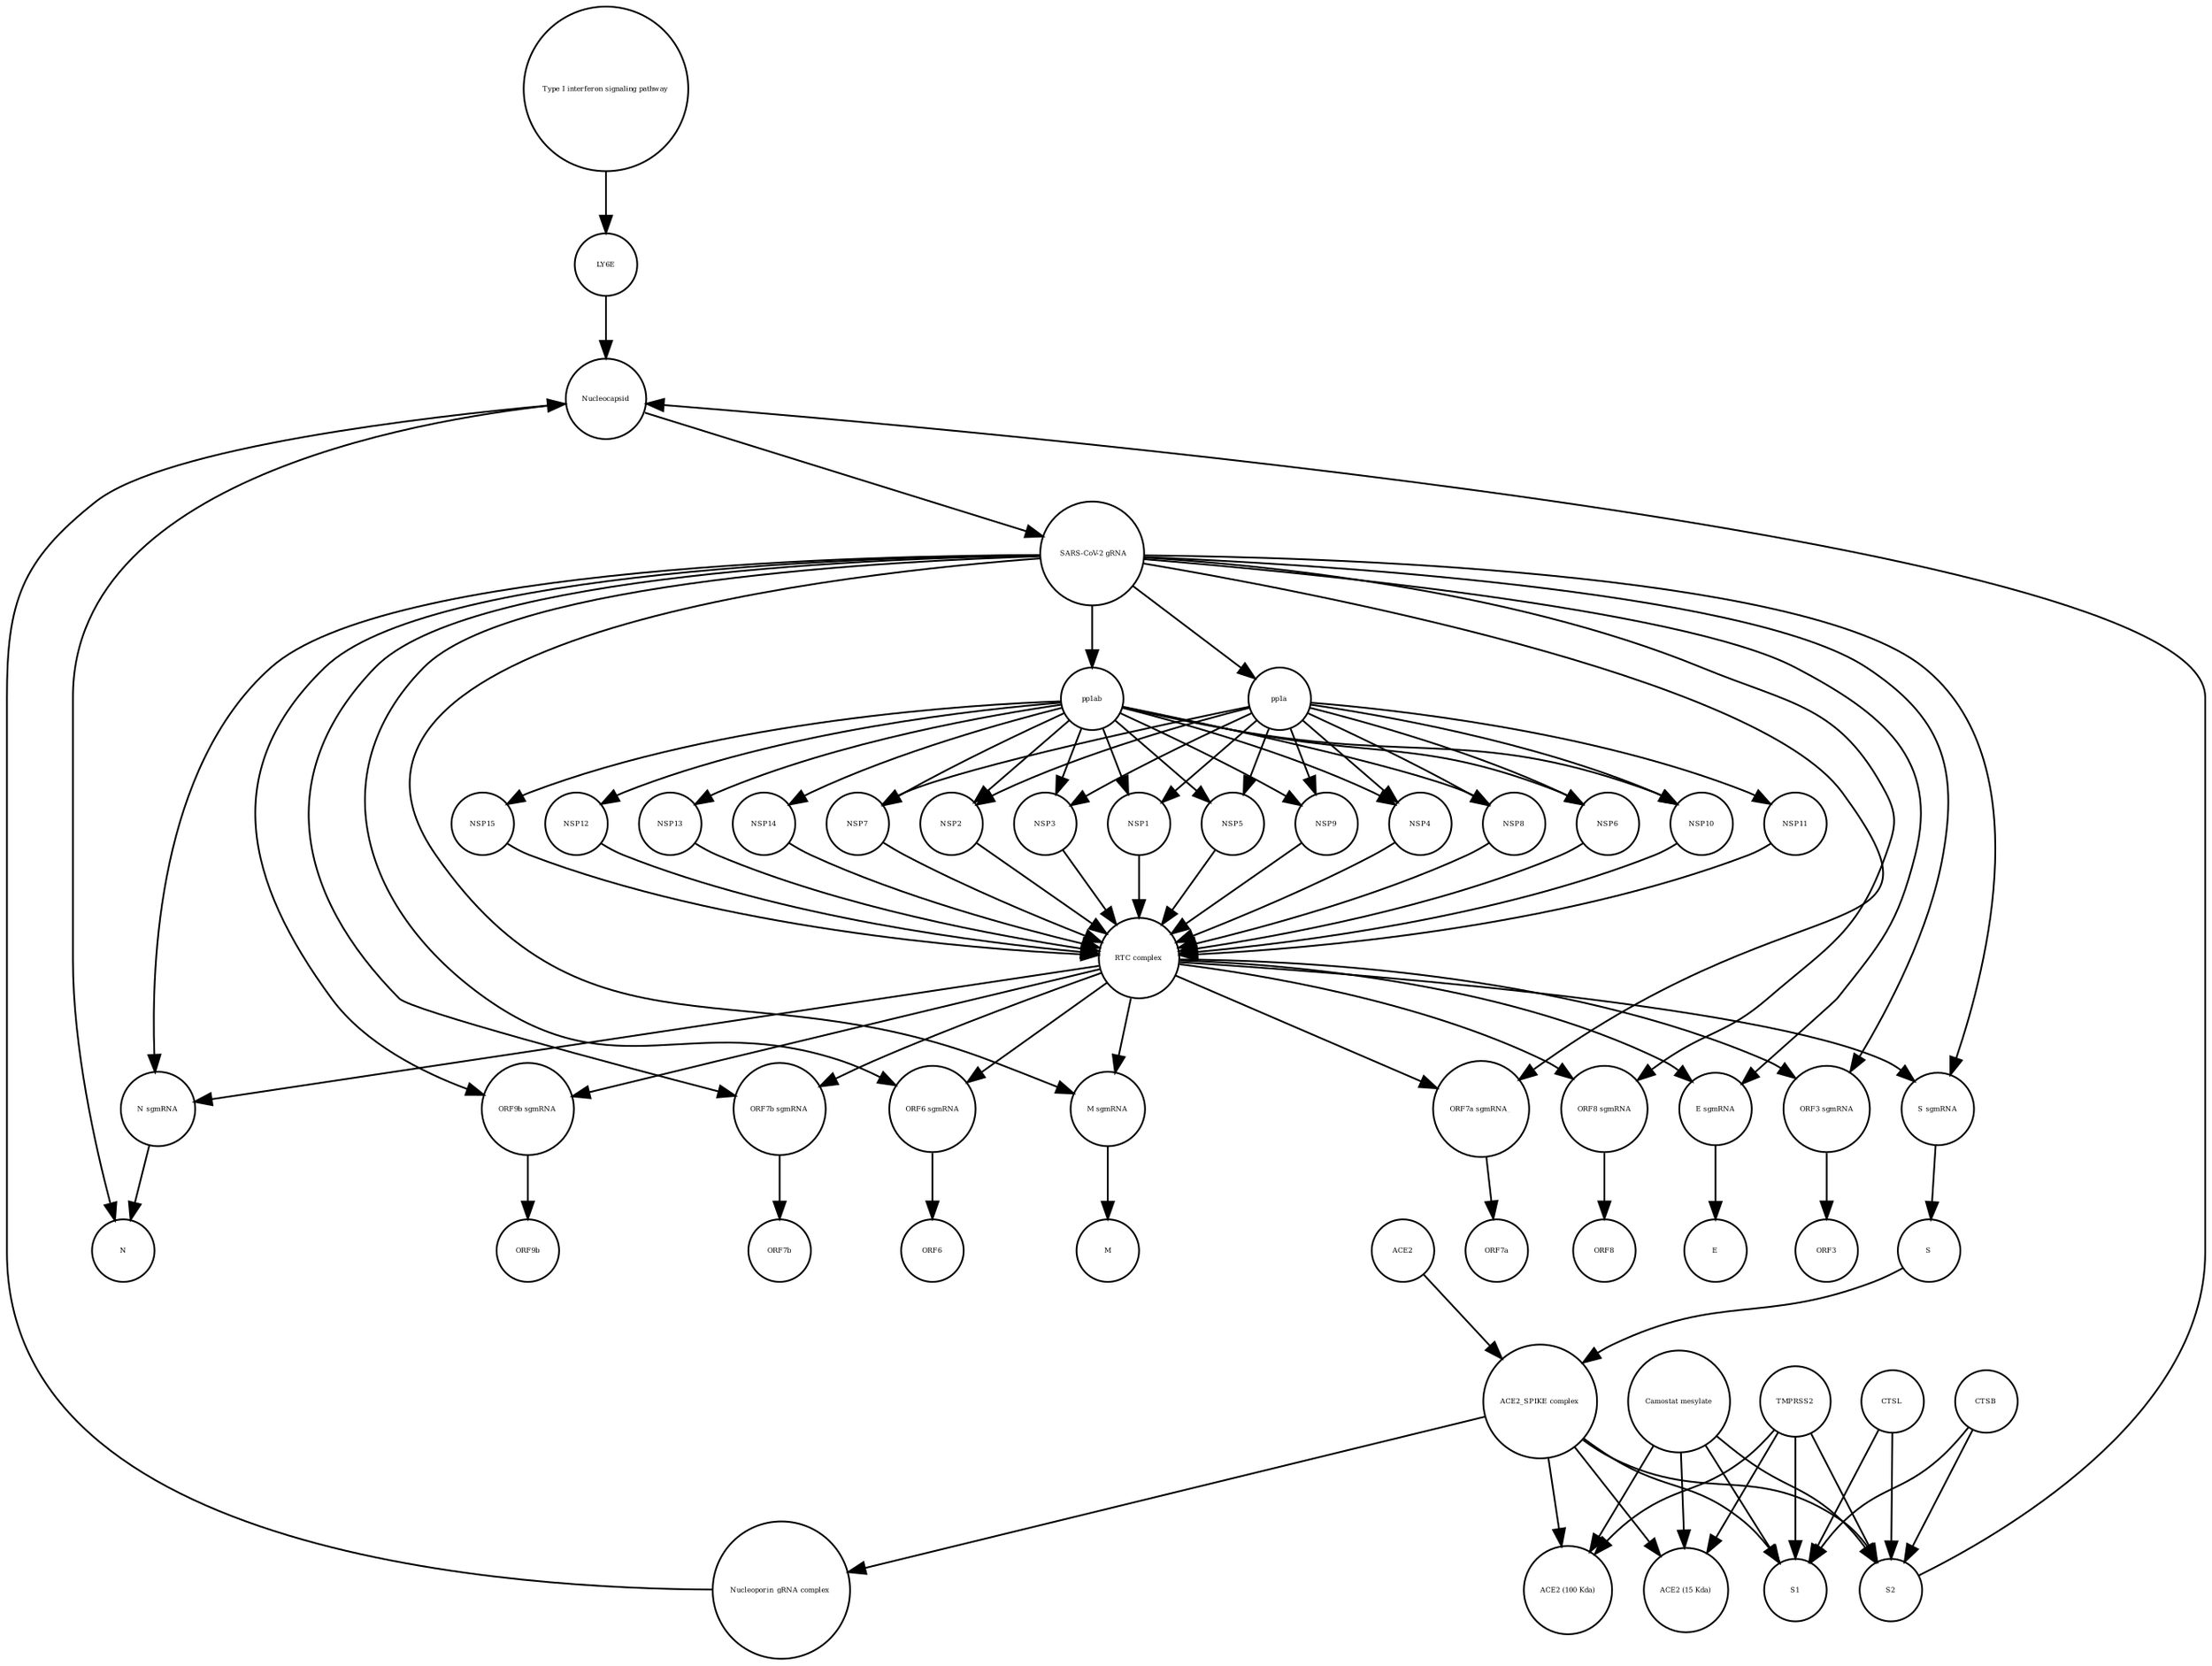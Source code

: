 strict digraph  {
"Type I interferon signaling pathway" [annotation="", bipartite=0, cls=phenotype, fontsize=4, label="Type I interferon signaling pathway", shape=circle];
LY6E [annotation="", bipartite=0, cls=macromolecule, fontsize=4, label=LY6E, shape=circle];
M [annotation="", bipartite=0, cls=macromolecule, fontsize=4, label=M, shape=circle];
S [annotation="", bipartite=0, cls=macromolecule, fontsize=4, label=S, shape=circle];
"Nucleoporin_gRNA complex " [annotation="", bipartite=0, cls=complex, fontsize=4, label="Nucleoporin_gRNA complex ", shape=circle];
NSP5 [annotation="", bipartite=0, cls=macromolecule, fontsize=4, label=NSP5, shape=circle];
NSP9 [annotation="", bipartite=0, cls=macromolecule, fontsize=4, label=NSP9, shape=circle];
"ORF8 sgmRNA" [annotation="", bipartite=0, cls="nucleic acid feature", fontsize=4, label="ORF8 sgmRNA", shape=circle];
"ACE2_SPIKE complex" [annotation="", bipartite=0, cls=complex, fontsize=4, label="ACE2_SPIKE complex", shape=circle];
"E sgmRNA" [annotation="", bipartite=0, cls="nucleic acid feature", fontsize=4, label="E sgmRNA", shape=circle];
TMPRSS2 [annotation="", bipartite=0, cls=macromolecule, fontsize=4, label=TMPRSS2, shape=circle];
"ORF3 sgmRNA" [annotation="", bipartite=0, cls="nucleic acid feature", fontsize=4, label="ORF3 sgmRNA", shape=circle];
"ORF9b sgmRNA" [annotation="", bipartite=0, cls="nucleic acid feature", fontsize=4, label="ORF9b sgmRNA", shape=circle];
NSP14 [annotation="", bipartite=0, cls=macromolecule, fontsize=4, label=NSP14, shape=circle];
S1 [annotation="", bipartite=0, cls=macromolecule, fontsize=4, label=S1, shape=circle];
"ORF7b sgmRNA" [annotation="", bipartite=0, cls="nucleic acid feature", fontsize=4, label="ORF7b sgmRNA", shape=circle];
"RTC complex" [annotation="", bipartite=0, cls=complex, fontsize=4, label="RTC complex", shape=circle];
ORF3 [annotation="", bipartite=0, cls=macromolecule, fontsize=4, label=ORF3, shape=circle];
"ORF6 sgmRNA" [annotation="", bipartite=0, cls="nucleic acid feature", fontsize=4, label="ORF6 sgmRNA", shape=circle];
ORF9b [annotation="", bipartite=0, cls=macromolecule, fontsize=4, label=ORF9b, shape=circle];
ORF6 [annotation="", bipartite=0, cls=macromolecule, fontsize=4, label=ORF6, shape=circle];
NSP4 [annotation="", bipartite=0, cls=macromolecule, fontsize=4, label=NSP4, shape=circle];
NSP8 [annotation="", bipartite=0, cls=macromolecule, fontsize=4, label=NSP8, shape=circle];
ACE2 [annotation="", bipartite=0, cls=macromolecule, fontsize=4, label=ACE2, shape=circle];
N [annotation="", bipartite=0, cls=macromolecule, fontsize=4, label=N, shape=circle];
"ACE2 (15 Kda)" [annotation="", bipartite=0, cls=macromolecule, fontsize=4, label="ACE2 (15 Kda)", shape=circle];
Nucleocapsid [annotation="", bipartite=0, cls=complex, fontsize=4, label=Nucleocapsid, shape=circle];
ORF8 [annotation="", bipartite=0, cls=macromolecule, fontsize=4, label=ORF8, shape=circle];
CTSB [annotation="", bipartite=0, cls=macromolecule, fontsize=4, label=CTSB, shape=circle];
E [annotation="", bipartite=0, cls=macromolecule, fontsize=4, label=E, shape=circle];
" SARS-CoV-2 gRNA" [annotation="", bipartite=0, cls="nucleic acid feature", fontsize=4, label=" SARS-CoV-2 gRNA", shape=circle];
"N sgmRNA" [annotation="", bipartite=0, cls="nucleic acid feature", fontsize=4, label="N sgmRNA", shape=circle];
NSP6 [annotation="", bipartite=0, cls=macromolecule, fontsize=4, label=NSP6, shape=circle];
NSP10 [annotation="", bipartite=0, cls=macromolecule, fontsize=4, label=NSP10, shape=circle];
"M sgmRNA" [annotation="", bipartite=0, cls="nucleic acid feature", fontsize=4, label="M sgmRNA", shape=circle];
NSP7 [annotation="", bipartite=0, cls=macromolecule, fontsize=4, label=NSP7, shape=circle];
NSP11 [annotation="", bipartite=0, cls=macromolecule, fontsize=4, label=NSP11, shape=circle];
NSP15 [annotation="", bipartite=0, cls=macromolecule, fontsize=4, label=NSP15, shape=circle];
NSP2 [annotation="", bipartite=0, cls=macromolecule, fontsize=4, label=NSP2, shape=circle];
CTSL [annotation="", bipartite=0, cls=macromolecule, fontsize=4, label=CTSL, shape=circle];
NSP3 [annotation="", bipartite=0, cls=macromolecule, fontsize=4, label=NSP3, shape=circle];
S2 [annotation="", bipartite=0, cls=macromolecule, fontsize=4, label=S2, shape=circle];
NSP12 [annotation="", bipartite=0, cls=macromolecule, fontsize=4, label=NSP12, shape=circle];
"Camostat mesylate" [annotation="urn_miriam_pubchem.compound_2536", bipartite=0, cls="simple chemical", fontsize=4, label="Camostat mesylate", shape=circle];
ORF7a [annotation="", bipartite=0, cls=macromolecule, fontsize=4, label=ORF7a, shape=circle];
pp1ab [annotation="", bipartite=0, cls=macromolecule, fontsize=4, label=pp1ab, shape=circle];
pp1a [annotation="", bipartite=0, cls=macromolecule, fontsize=4, label=pp1a, shape=circle];
"ACE2 (100 Kda)" [annotation="", bipartite=0, cls=macromolecule, fontsize=4, label="ACE2 (100 Kda)", shape=circle];
"S sgmRNA" [annotation="", bipartite=0, cls="nucleic acid feature", fontsize=4, label="S sgmRNA", shape=circle];
"ORF7a sgmRNA_" [annotation="", bipartite=0, cls="nucleic acid feature", fontsize=4, label="ORF7a sgmRNA_", shape=circle];
NSP13 [annotation="", bipartite=0, cls=macromolecule, fontsize=4, label=NSP13, shape=circle];
ORF7b [annotation="", bipartite=0, cls=macromolecule, fontsize=4, label=ORF7b, shape=circle];
NSP1 [annotation="", bipartite=0, cls=macromolecule, fontsize=4, label=NSP1, shape=circle];
"Type I interferon signaling pathway" -> LY6E  [annotation="", interaction_type=stimulation];
LY6E -> Nucleocapsid  [annotation="urn_miriam_doi_10.1101%2F2020.03.05.979260|urn_miriam_doi_10.1101%2F2020.04.02.021469", interaction_type=inhibition];
S -> "ACE2_SPIKE complex"  [annotation="", interaction_type=production];
"Nucleoporin_gRNA complex " -> Nucleocapsid  [annotation="", interaction_type=production];
NSP5 -> "RTC complex"  [annotation="", interaction_type=production];
NSP9 -> "RTC complex"  [annotation="", interaction_type=production];
"ORF8 sgmRNA" -> ORF8  [annotation="", interaction_type=production];
"ACE2_SPIKE complex" -> S2  [annotation="", interaction_type=production];
"ACE2_SPIKE complex" -> "ACE2 (100 Kda)"  [annotation="", interaction_type=production];
"ACE2_SPIKE complex" -> S1  [annotation="", interaction_type=production];
"ACE2_SPIKE complex" -> "ACE2 (15 Kda)"  [annotation="", interaction_type=production];
"ACE2_SPIKE complex" -> "Nucleoporin_gRNA complex "  [annotation="urn_miriam_pubmed_32142651|urn_miriam_pubmed_32094589", interaction_type=stimulation];
"E sgmRNA" -> E  [annotation="", interaction_type=production];
TMPRSS2 -> S1  [annotation="urn_miriam_pubmed_32142651|urn_miriam_pubmed_32094589|urn_miriam_pubmed_24227843", interaction_type=catalysis];
TMPRSS2 -> "ACE2 (100 Kda)"  [annotation="urn_miriam_pubmed_32142651|urn_miriam_pubmed_32094589|urn_miriam_pubmed_24227843", interaction_type=catalysis];
TMPRSS2 -> "ACE2 (15 Kda)"  [annotation="urn_miriam_pubmed_32142651|urn_miriam_pubmed_32094589|urn_miriam_pubmed_24227843", interaction_type=catalysis];
TMPRSS2 -> S2  [annotation="urn_miriam_pubmed_32142651|urn_miriam_pubmed_32094589|urn_miriam_pubmed_24227843", interaction_type=catalysis];
"ORF3 sgmRNA" -> ORF3  [annotation="", interaction_type=production];
"ORF9b sgmRNA" -> ORF9b  [annotation="", interaction_type=production];
NSP14 -> "RTC complex"  [annotation="", interaction_type=production];
"ORF7b sgmRNA" -> ORF7b  [annotation="", interaction_type=production];
"RTC complex" -> "ORF6 sgmRNA"  [annotation=urn_miriam_pubmed_31226023, interaction_type="necessary stimulation"];
"RTC complex" -> "ORF8 sgmRNA"  [annotation=urn_miriam_pubmed_31226023, interaction_type="necessary stimulation"];
"RTC complex" -> "N sgmRNA"  [annotation=urn_miriam_pubmed_31226023, interaction_type="necessary stimulation"];
"RTC complex" -> "E sgmRNA"  [annotation=urn_miriam_pubmed_31226023, interaction_type="necessary stimulation"];
"RTC complex" -> "ORF3 sgmRNA"  [annotation=urn_miriam_pubmed_31226023, interaction_type="necessary stimulation"];
"RTC complex" -> "ORF9b sgmRNA"  [annotation=urn_miriam_pubmed_31226023, interaction_type="necessary stimulation"];
"RTC complex" -> "M sgmRNA"  [annotation=urn_miriam_pubmed_31226023, interaction_type="necessary stimulation"];
"RTC complex" -> "S sgmRNA"  [annotation=urn_miriam_pubmed_31226023, interaction_type="necessary stimulation"];
"RTC complex" -> "ORF7a sgmRNA_"  [annotation=urn_miriam_pubmed_31226023, interaction_type="necessary stimulation"];
"RTC complex" -> "ORF7b sgmRNA"  [annotation=urn_miriam_pubmed_31226023, interaction_type="necessary stimulation"];
"ORF6 sgmRNA" -> ORF6  [annotation="", interaction_type=production];
NSP4 -> "RTC complex"  [annotation="", interaction_type=production];
NSP8 -> "RTC complex"  [annotation="", interaction_type=production];
ACE2 -> "ACE2_SPIKE complex"  [annotation="", interaction_type=production];
Nucleocapsid -> N  [annotation="", interaction_type=production];
Nucleocapsid -> " SARS-CoV-2 gRNA"  [annotation="", interaction_type=production];
CTSB -> S1  [annotation=urn_miriam_pubmed_32142651, interaction_type=catalysis];
CTSB -> S2  [annotation=urn_miriam_pubmed_32142651, interaction_type=catalysis];
" SARS-CoV-2 gRNA" -> pp1ab  [annotation="", interaction_type=production];
" SARS-CoV-2 gRNA" -> pp1a  [annotation="", interaction_type=production];
" SARS-CoV-2 gRNA" -> "ORF6 sgmRNA"  [annotation="", interaction_type=production];
" SARS-CoV-2 gRNA" -> "ORF8 sgmRNA"  [annotation="", interaction_type=production];
" SARS-CoV-2 gRNA" -> "N sgmRNA"  [annotation="", interaction_type=production];
" SARS-CoV-2 gRNA" -> "E sgmRNA"  [annotation="", interaction_type=production];
" SARS-CoV-2 gRNA" -> "ORF3 sgmRNA"  [annotation="", interaction_type=production];
" SARS-CoV-2 gRNA" -> "ORF9b sgmRNA"  [annotation="", interaction_type=production];
" SARS-CoV-2 gRNA" -> "M sgmRNA"  [annotation="", interaction_type=production];
" SARS-CoV-2 gRNA" -> "S sgmRNA"  [annotation="", interaction_type=production];
" SARS-CoV-2 gRNA" -> "ORF7a sgmRNA_"  [annotation="", interaction_type=production];
" SARS-CoV-2 gRNA" -> "ORF7b sgmRNA"  [annotation="", interaction_type=production];
"N sgmRNA" -> N  [annotation="", interaction_type=production];
NSP6 -> "RTC complex"  [annotation="", interaction_type=production];
NSP10 -> "RTC complex"  [annotation="", interaction_type=production];
"M sgmRNA" -> M  [annotation="", interaction_type=production];
NSP7 -> "RTC complex"  [annotation="", interaction_type=production];
NSP11 -> "RTC complex"  [annotation="", interaction_type=production];
NSP15 -> "RTC complex"  [annotation="", interaction_type=production];
NSP2 -> "RTC complex"  [annotation="", interaction_type=production];
CTSL -> S1  [annotation=urn_miriam_pubmed_32142651, interaction_type=catalysis];
CTSL -> S2  [annotation=urn_miriam_pubmed_32142651, interaction_type=catalysis];
NSP3 -> "RTC complex"  [annotation="", interaction_type=production];
S2 -> Nucleocapsid  [annotation="urn_miriam_doi_10.1101%2F2020.03.05.979260|urn_miriam_doi_10.1101%2F2020.04.02.021469", interaction_type=stimulation];
NSP12 -> "RTC complex"  [annotation="", interaction_type=production];
"Camostat mesylate" -> S1  [annotation="urn_miriam_pubmed_32142651|urn_miriam_pubmed_32094589|urn_miriam_pubmed_24227843", interaction_type=inhibition];
"Camostat mesylate" -> "ACE2 (100 Kda)"  [annotation="urn_miriam_pubmed_32142651|urn_miriam_pubmed_32094589|urn_miriam_pubmed_24227843", interaction_type=inhibition];
"Camostat mesylate" -> "ACE2 (15 Kda)"  [annotation="urn_miriam_pubmed_32142651|urn_miriam_pubmed_32094589|urn_miriam_pubmed_24227843", interaction_type=inhibition];
"Camostat mesylate" -> S2  [annotation="urn_miriam_pubmed_32142651|urn_miriam_pubmed_32094589|urn_miriam_pubmed_24227843", interaction_type=inhibition];
pp1ab -> NSP5  [annotation=urn_miriam_pubmed_31226023, interaction_type=catalysis];
pp1ab -> NSP9  [annotation=urn_miriam_pubmed_31226023, interaction_type=catalysis];
pp1ab -> NSP3  [annotation=urn_miriam_pubmed_31226023, interaction_type=catalysis];
pp1ab -> NSP14  [annotation=urn_miriam_pubmed_31226023, interaction_type=catalysis];
pp1ab -> NSP12  [annotation=urn_miriam_pubmed_31226023, interaction_type=catalysis];
pp1ab -> NSP4  [annotation=urn_miriam_pubmed_31226023, interaction_type=catalysis];
pp1ab -> NSP6  [annotation=urn_miriam_pubmed_31226023, interaction_type=catalysis];
pp1ab -> NSP8  [annotation=urn_miriam_pubmed_31226023, interaction_type=catalysis];
pp1ab -> NSP10  [annotation=urn_miriam_pubmed_31226023, interaction_type=catalysis];
pp1ab -> NSP7  [annotation=urn_miriam_pubmed_31226023, interaction_type=catalysis];
pp1ab -> NSP13  [annotation=urn_miriam_pubmed_31226023, interaction_type=catalysis];
pp1ab -> NSP15  [annotation=urn_miriam_pubmed_31226023, interaction_type=catalysis];
pp1ab -> NSP2  [annotation=urn_miriam_pubmed_31226023, interaction_type=catalysis];
pp1ab -> NSP1  [annotation=urn_miriam_pubmed_31226023, interaction_type=catalysis];
pp1a -> NSP5  [annotation=urn_miriam_pubmed_31226023, interaction_type=catalysis];
pp1a -> NSP9  [annotation=urn_miriam_pubmed_31226023, interaction_type=catalysis];
pp1a -> NSP3  [annotation=urn_miriam_pubmed_31226023, interaction_type=catalysis];
pp1a -> NSP4  [annotation=urn_miriam_pubmed_31226023, interaction_type=catalysis];
pp1a -> NSP6  [annotation=urn_miriam_pubmed_31226023, interaction_type=catalysis];
pp1a -> NSP8  [annotation=urn_miriam_pubmed_31226023, interaction_type=catalysis];
pp1a -> NSP10  [annotation=urn_miriam_pubmed_31226023, interaction_type=catalysis];
pp1a -> NSP7  [annotation=urn_miriam_pubmed_31226023, interaction_type=catalysis];
pp1a -> NSP11  [annotation=urn_miriam_pubmed_31226023, interaction_type=catalysis];
pp1a -> NSP2  [annotation=urn_miriam_pubmed_31226023, interaction_type=catalysis];
pp1a -> NSP1  [annotation=urn_miriam_pubmed_31226023, interaction_type=catalysis];
"S sgmRNA" -> S  [annotation="", interaction_type=production];
"ORF7a sgmRNA_" -> ORF7a  [annotation="", interaction_type=production];
NSP13 -> "RTC complex"  [annotation="", interaction_type=production];
NSP1 -> "RTC complex"  [annotation="", interaction_type=production];
}

